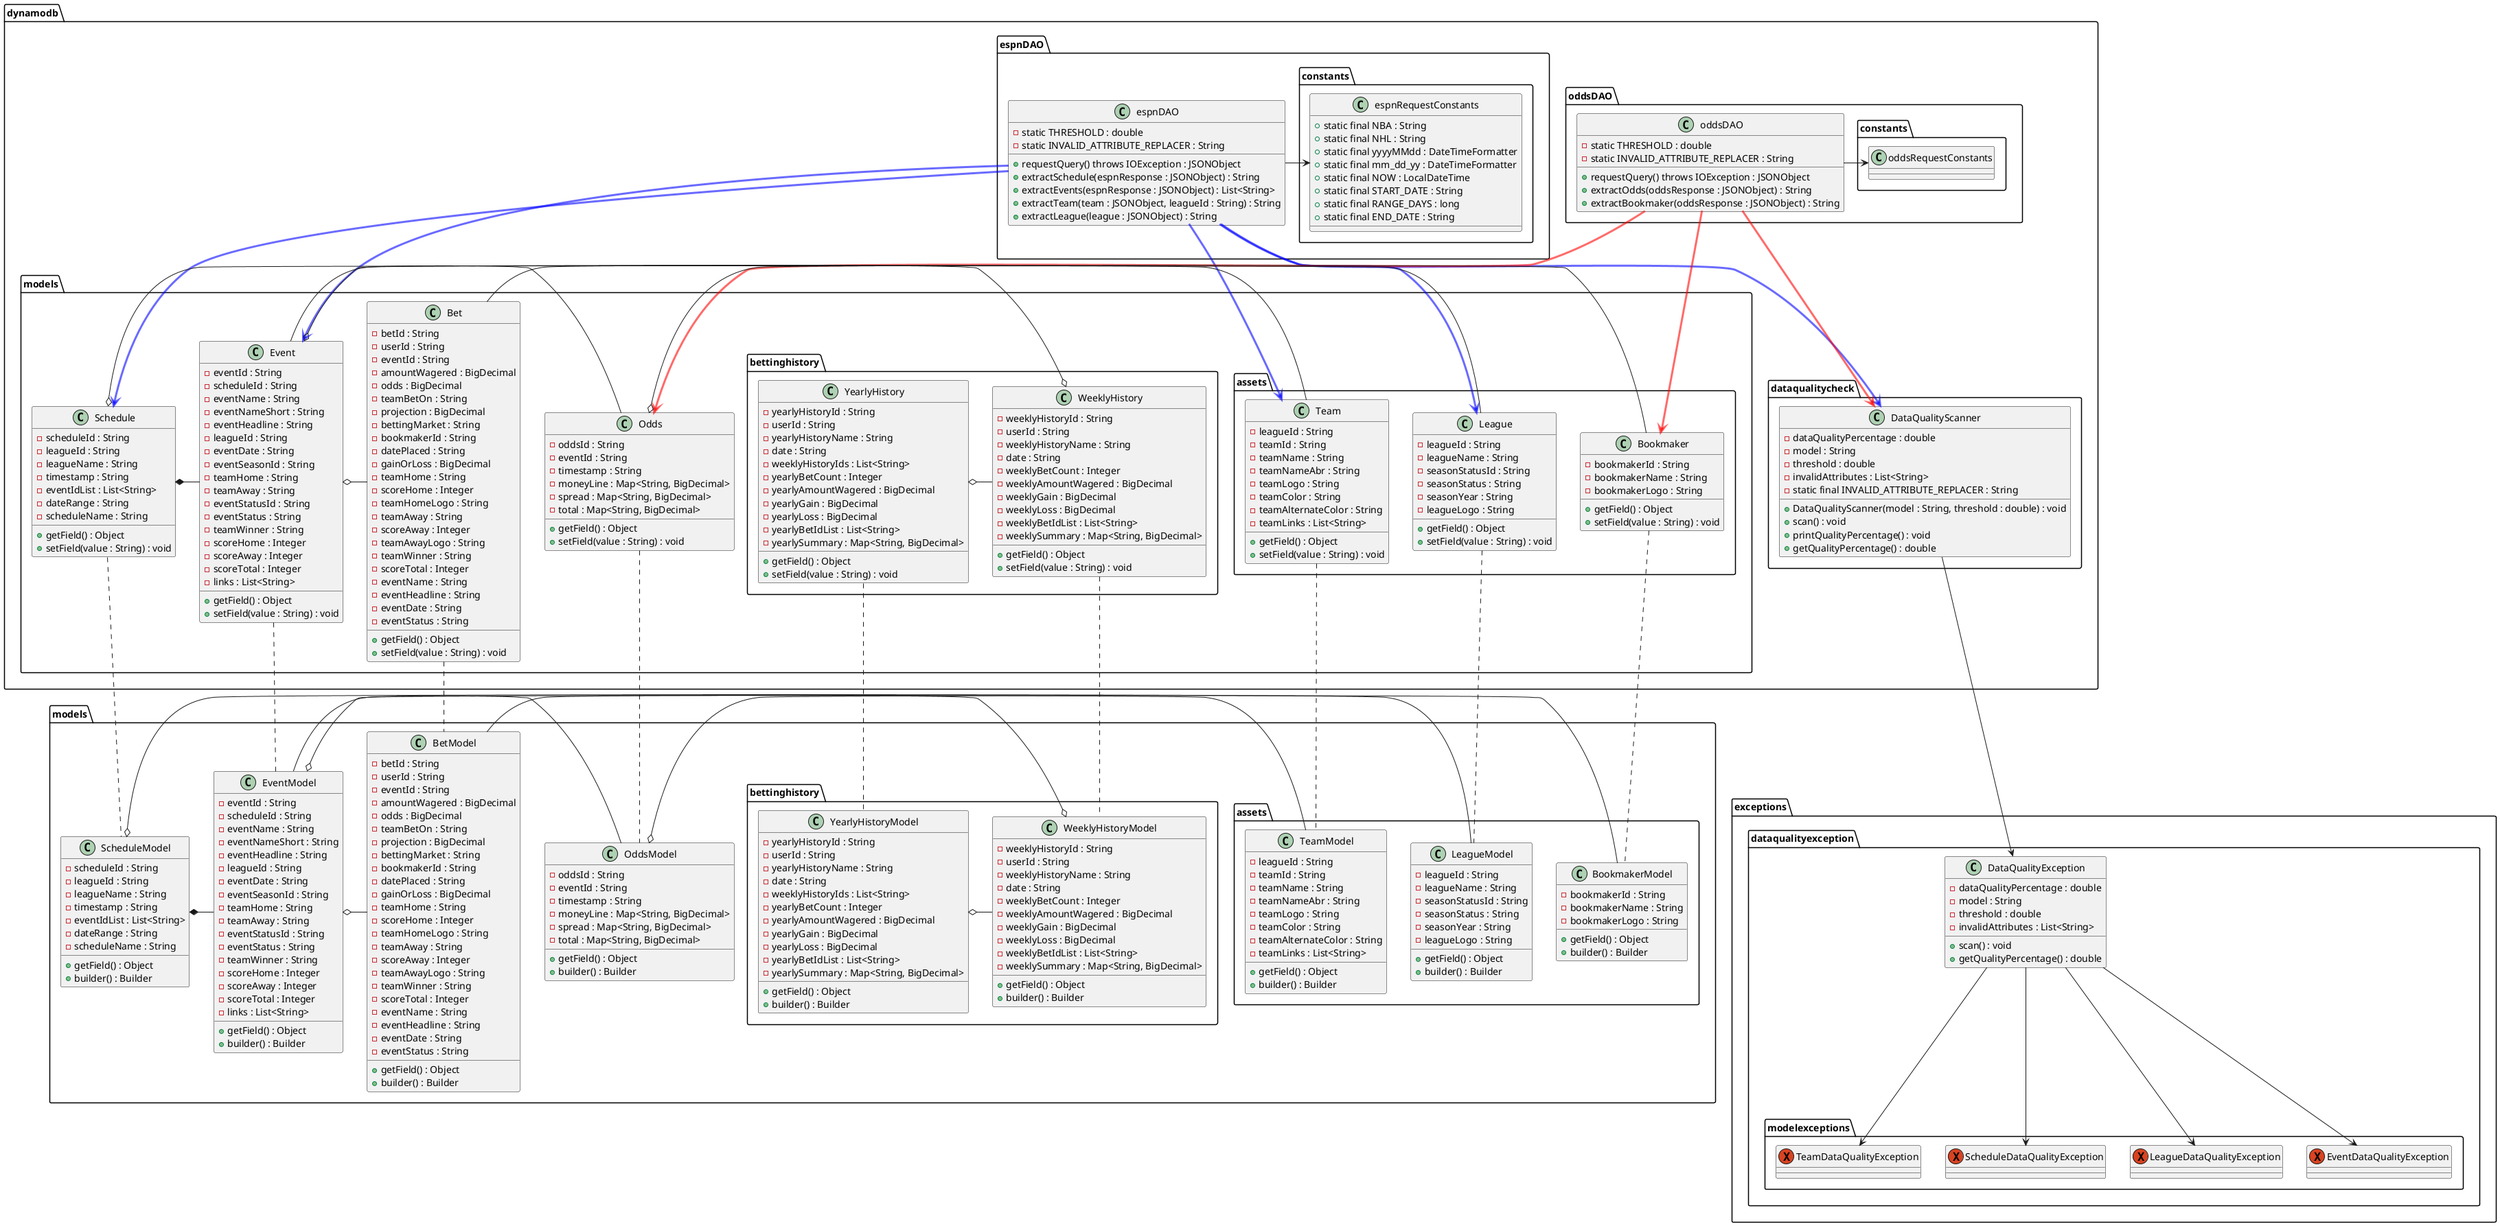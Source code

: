 @startuml
'https://plantuml.com/class-diagram


package "dynamodb" {

    package "dataqualitycheck" {

        class DataQualityScanner {
            - dataQualityPercentage : double
            - model : String
            - threshold : double
            - invalidAttributes : List<String>
            - static final INVALID_ATTRIBUTE_REPLACER : String

            + DataQualityScanner(model : String, threshold : double) : void
            + scan() : void
            + printQualityPercentage() : void
            + getQualityPercentage() : double
        }
    }

    package "espnDAO" {

        class espnDAO {
            - static THRESHOLD : double
            - static INVALID_ATTRIBUTE_REPLACER : String

            + requestQuery() throws IOException : JSONObject
            + extractSchedule(espnResponse : JSONObject) : String
            + extractEvents(espnResponse : JSONObject) : List<String>
            + extractTeam(team : JSONObject, leagueId : String) : String
            + extractLeague(league : JSONObject) : String
        }

        package "constants" {

            class espnRequestConstants {
                + static final NBA : String
                + static final NHL : String
                + static final yyyyMMdd : DateTimeFormatter
                + static final mm_dd_yy : DateTimeFormatter
                + static final NOW : LocalDateTime
                + static final START_DATE : String
                + static final RANGE_DAYS : long
                + static final END_DATE : String
            }
        }
    }

    package "oddsDAO" {

        class oddsDAO {
            - static THRESHOLD : double
            - static INVALID_ATTRIBUTE_REPLACER : String

            + requestQuery() throws IOException : JSONObject
            + extractOdds(oddsResponse : JSONObject) : String
            + extractBookmaker(oddsResponse : JSONObject) : String
        }

        package constants {

            class oddsRequestConstants {

            }
        }
    }

    package "models" {

        class Event {
            - eventId : String
            - scheduleId : String
            - eventName : String
            - eventNameShort : String
            - eventHeadline : String
            - leagueId : String
            - eventDate : String
            - eventSeasonId : String
            - teamHome : String
            - teamAway : String
            - eventStatusId : String
            - eventStatus : String
            - teamWinner : String
            - scoreHome : Integer
            - scoreAway : Integer
            - scoreTotal : Integer
            - links : List<String>

            + getField() : Object
            + setField(value : String) : void
        }

        class Schedule {
            - scheduleId : String
            - leagueId : String
            - leagueName : String
            - timestamp : String
            - eventIdList : List<String>
            - dateRange : String
            - scheduleName : String

            + getField() : Object
            + setField(value : String) : void
        }

        class Bet {
            - betId : String
            - userId : String
            - eventId : String
            - amountWagered : BigDecimal
            - odds : BigDecimal
            - teamBetOn : String
            - projection : BigDecimal
            - bettingMarket : String
            - bookmakerId : String
            - datePlaced : String
            - gainOrLoss : BigDecimal
            - teamHome : String
            - scoreHome : Integer
            - teamHomeLogo : String
            - teamAway : String
            - scoreAway : Integer
            - teamAwayLogo : String
            - teamWinner : String
            - scoreTotal : Integer
            - eventName : String
            - eventHeadline : String
            - eventDate : String
            - eventStatus : String

            + getField() : Object
            + setField(value : String) : void
        }

        class Odds {
            - oddsId : String
            - eventId : String
            - timestamp : String
            - moneyLine : Map<String, BigDecimal>
            - spread : Map<String, BigDecimal>
            - total : Map<String, BigDecimal>

            + getField() : Object
            + setField(value : String) : void
        }

        package "assets" {

            class League {
                - leagueId : String
                - leagueName : String
                - seasonStatusId : String
                - seasonStatus : String
                - seasonYear : String
                - leagueLogo : String

                + getField() : Object
                + setField(value : String) : void
            }

            class Team {
                - leagueId : String
                - teamId : String
                - teamName : String
                - teamNameAbr : String
                - teamLogo : String
                - teamColor : String
                - teamAlternateColor : String
                - teamLinks : List<String>

                + getField() : Object
                + setField(value : String) : void
            }

            class Bookmaker {
                - bookmakerId : String
                - bookmakerName : String
                - bookmakerLogo : String

                + getField() : Object
                + setField(value : String) : void
            }
        }

        package "bettinghistory" {

            class WeeklyHistory {
                - weeklyHistoryId : String
                - userId : String
                - weeklyHistoryName : String
                - date : String
                - weeklyBetCount : Integer
                - weeklyAmountWagered : BigDecimal
                - weeklyGain : BigDecimal
                - weeklyLoss : BigDecimal
                - weeklyBetIdList : List<String>
                - weeklySummary : Map<String, BigDecimal>

                + getField() : Object
                + setField(value : String) : void
            }

            class YearlyHistory {
                - yearlyHistoryId : String
                - userId : String
                - yearlyHistoryName : String
                - date : String
                - weeklyHistoryIds : List<String>
                - yearlyBetCount : Integer
                - yearlyAmountWagered : BigDecimal
                - yearlyGain : BigDecimal
                - yearlyLoss : BigDecimal
                - yearlyBetIdList : List<String>
                - yearlySummary : Map<String, BigDecimal>

                + getField() : Object
                + setField(value : String) : void
            }
        }
    }
}


package "exceptions" {

    package "dataqualityexception" {

        class DataQualityException {
            - dataQualityPercentage : double
            - model : String
            - threshold : double
            - invalidAttributes : List<String>

            + scan() : void
            + getQualityPercentage() : double
        }

        package "modelexceptions" {
            exception EventDataQualityException {}
            exception LeagueDataQualityException {}
            exception ScheduleDataQualityException {}
            exception TeamDataQualityException {}
        }
    }
}


package "models" {

    class ScheduleModel {
        - scheduleId : String
        - leagueId : String
        - leagueName : String
        - timestamp : String
        - eventIdList : List<String>
        - dateRange : String
        - scheduleName : String

        + getField() : Object
        + builder() : Builder
    }

    class EventModel {
        - eventId : String
        - scheduleId : String
        - eventName : String
        - eventNameShort : String
        - eventHeadline : String
        - leagueId : String
        - eventDate : String
        - eventSeasonId : String
        - teamHome : String
        - teamAway : String
        - eventStatusId : String
        - eventStatus : String
        - teamWinner : String
        - scoreHome : Integer
        - scoreAway : Integer
        - scoreTotal : Integer
        - links : List<String>

        + getField() : Object
        + builder() : Builder
    }

    class BetModel {
        - betId : String
        - userId : String
        - eventId : String
        - amountWagered : BigDecimal
        - odds : BigDecimal
        - teamBetOn : String
        - projection : BigDecimal
        - bettingMarket : String
        - bookmakerId : String
        - datePlaced : String
        - gainOrLoss : BigDecimal
        - teamHome : String
        - scoreHome : Integer
        - teamHomeLogo : String
        - teamAway : String
        - scoreAway : Integer
        - teamAwayLogo : String
        - teamWinner : String
        - scoreTotal : Integer
        - eventName : String
        - eventHeadline : String
        - eventDate : String
        - eventStatus : String

        + getField() : Object
        + builder() : Builder
    }

    class OddsModel {
        - oddsId : String
        - eventId : String
        - timestamp : String
        - moneyLine : Map<String, BigDecimal>
        - spread : Map<String, BigDecimal>
        - total : Map<String, BigDecimal>

        + getField() : Object
        + builder() : Builder
    }

    package "assets" {

        class LeagueModel {
            - leagueId : String
            - leagueName : String
            - seasonStatusId : String
            - seasonStatus : String
            - seasonYear : String
            - leagueLogo : String

            + getField() : Object
            + builder() : Builder
        }

        class TeamModel {
            - leagueId : String
            - teamId : String
            - teamName : String
            - teamNameAbr : String
            - teamLogo : String
            - teamColor : String
            - teamAlternateColor : String
            - teamLinks : List<String>

            + getField() : Object
            + builder() : Builder
        }

        class BookmakerModel {
            - bookmakerId : String
            - bookmakerName : String
            - bookmakerLogo : String

            + getField() : Object
            + builder() : Builder
        }
    }

    package "bettinghistory" {

        class WeeklyHistoryModel {
            - weeklyHistoryId : String
            - userId : String
            - weeklyHistoryName : String
            - date : String
            - weeklyBetCount : Integer
            - weeklyAmountWagered : BigDecimal
            - weeklyGain : BigDecimal
            - weeklyLoss : BigDecimal
            - weeklyBetIdList : List<String>
            - weeklySummary : Map<String, BigDecimal>

            + getField() : Object
            + builder() : Builder
        }

        class YearlyHistoryModel {
            - yearlyHistoryId : String
            - userId : String
            - yearlyHistoryName : String
            - date : String
            - weeklyHistoryIds : List<String>
            - yearlyBetCount : Integer
            - yearlyAmountWagered : BigDecimal
            - yearlyGain : BigDecimal
            - yearlyLoss : BigDecimal
            - yearlyBetIdList : List<String>
            - yearlySummary : Map<String, BigDecimal>

            + getField() : Object
            + builder() : Builder
        }
    }
}

dynamodb.espnDAO.espnDAO -> dynamodb.espnDAO.constants.espnRequestConstants
dynamodb.espnDAO.espnDAO -[#0000FF95,thickness=3]-> dynamodb.models.Schedule
dynamodb.espnDAO.espnDAO -[#0000FF95,thickness=3]-> dynamodb.models.Event
dynamodb.espnDAO.espnDAO -[#0000FF95,thickness=3]-> dynamodb.models.assets.Team
dynamodb.espnDAO.espnDAO -[#0000FF95,thickness=3]-> dynamodb.models.assets.League
dynamodb.espnDAO.espnDAO -[#0000FF95,thickness=3]-> dynamodb.dataqualitycheck.DataQualityScanner

dynamodb.oddsDAO.oddsDAO -> dynamodb.oddsDAO.constants.oddsRequestConstants
dynamodb.oddsDAO.oddsDAO -[#FF000095,thickness=3]-> dynamodb.models.assets.Bookmaker
dynamodb.oddsDAO.oddsDAO -[#FF000095,thickness=3]-> dynamodb.models.Odds
dynamodb.oddsDAO.oddsDAO -[#FF000095,thickness=3]-> dynamodb.dataqualitycheck.DataQualityScanner

dynamodb.dataqualitycheck.DataQualityScanner --> exceptions.dataqualityexception.DataQualityException

exceptions.dataqualityexception.DataQualityException --> exceptions.dataqualityexception.modelexceptions.ScheduleDataQualityException
exceptions.dataqualityexception.DataQualityException --> exceptions.dataqualityexception.modelexceptions.EventDataQualityException
exceptions.dataqualityexception.DataQualityException --> exceptions.dataqualityexception.modelexceptions.LeagueDataQualityException
exceptions.dataqualityexception.DataQualityException --> exceptions.dataqualityexception.modelexceptions.TeamDataQualityException

dynamodb.models.Schedule o- dynamodb.models.assets.League
dynamodb.models.Schedule *- dynamodb.models.Event
dynamodb.models.Event o- dynamodb.models.assets.Team
dynamodb.models.Event - dynamodb.models.Odds
dynamodb.models.Event o- dynamodb.models.Bet
dynamodb.models.Odds o- dynamodb.models.assets.Bookmaker
dynamodb.models.bettinghistory.WeeklyHistory o- dynamodb.models.Bet
dynamodb.models.bettinghistory.YearlyHistory o- dynamodb.models.bettinghistory.WeeklyHistory

models.ScheduleModel o- models.assets.LeagueModel
models.ScheduleModel *- models.EventModel
models.EventModel o- models.assets.TeamModel
models.EventModel - models.OddsModel
models.EventModel o- models.BetModel
models.OddsModel o- models.assets.BookmakerModel
models.bettinghistory.WeeklyHistoryModel o- models.BetModel
models.bettinghistory.YearlyHistoryModel o- models.bettinghistory.WeeklyHistoryModel

dynamodb.models.Schedule .. models.ScheduleModel
dynamodb.models.Event .. models.EventModel
dynamodb.models.Odds .. models.OddsModel
dynamodb.models.Bet .. models.BetModel
dynamodb.models.assets.Team .. models.assets.TeamModel
dynamodb.models.assets.League .. models.assets.LeagueModel
dynamodb.models.assets.Bookmaker .. models.assets.BookmakerModel
dynamodb.models.bettinghistory.WeeklyHistory .. models.bettinghistory.WeeklyHistoryModel
dynamodb.models.bettinghistory.YearlyHistory .. models.bettinghistory.YearlyHistoryModel

@enduml